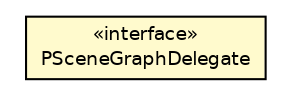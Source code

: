 #!/usr/local/bin/dot
#
# Class diagram 
# Generated by UmlGraph version 4.6 (http://www.spinellis.gr/sw/umlgraph)
#

digraph G {
	edge [fontname="Helvetica",fontsize=10,labelfontname="Helvetica",labelfontsize=10];
	node [fontname="Helvetica",fontsize=10,shape=plaintext];
	// edu.umd.cs.piccolo.PNode.PSceneGraphDelegate
	c743 [label=<<table border="0" cellborder="1" cellspacing="0" cellpadding="2" port="p" bgcolor="lemonChiffon" href="./PNode.PSceneGraphDelegate.html">
		<tr><td><table border="0" cellspacing="0" cellpadding="1">
			<tr><td> &laquo;interface&raquo; </td></tr>
			<tr><td> PSceneGraphDelegate </td></tr>
		</table></td></tr>
		</table>>, fontname="Helvetica", fontcolor="black", fontsize=9.0];
}

